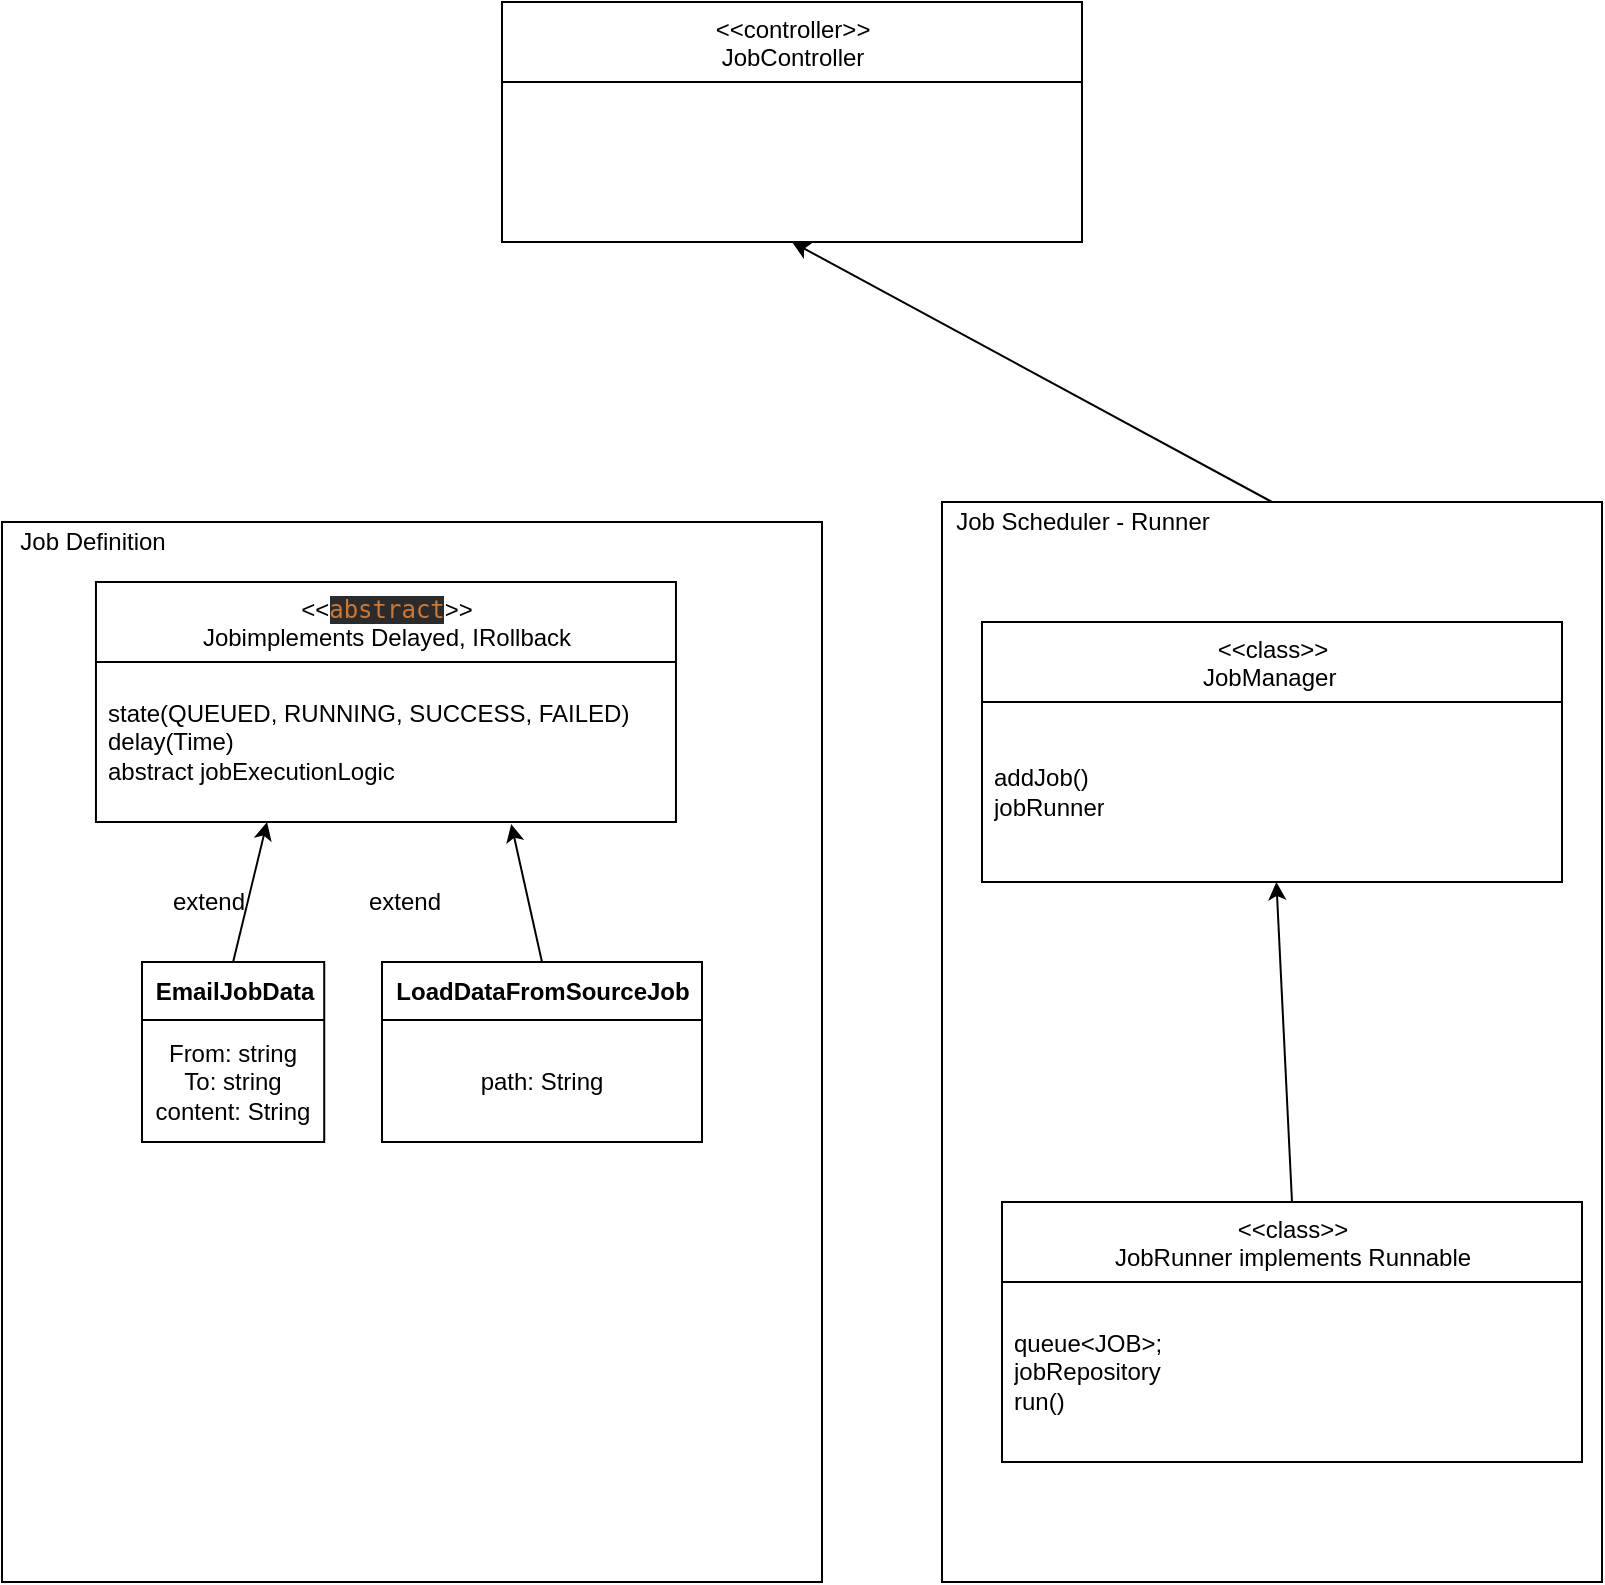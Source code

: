 <mxfile version="14.4.3" type="device"><diagram id="UOj0cGkOYq5GY7Awckxb" name="Pagina-1"><mxGraphModel dx="4575" dy="2895" grid="1" gridSize="10" guides="1" tooltips="1" connect="1" arrows="1" fold="1" page="1" pageScale="1" pageWidth="827" pageHeight="1169" math="0" shadow="0"><root><mxCell id="0"/><mxCell id="1" parent="0"/><mxCell id="cyubxlo0ine-7eud0OsQ-12" value="" style="group" parent="1" vertex="1" connectable="0"><mxGeometry x="-130" y="10" width="410" height="530" as="geometry"/></mxCell><mxCell id="cyubxlo0ine-7eud0OsQ-11" value="" style="rounded=0;whiteSpace=wrap;html=1;" parent="cyubxlo0ine-7eud0OsQ-12" vertex="1"><mxGeometry width="410" height="530" as="geometry"/></mxCell><mxCell id="yZFpdgCRZ4Ay8cTjf64I-10" value="EmailJobData" style="swimlane;fontStyle=1;align=center;verticalAlign=middle;childLayout=stackLayout;horizontal=1;startSize=29;horizontalStack=0;resizeParent=1;resizeParentMax=0;resizeLast=0;collapsible=0;marginBottom=0;html=1;" parent="cyubxlo0ine-7eud0OsQ-12" vertex="1"><mxGeometry x="70.002" y="220" width="91.111" height="90" as="geometry"/></mxCell><mxCell id="yZFpdgCRZ4Ay8cTjf64I-11" value="From: string&lt;br&gt;To: string&lt;br&gt;content: String" style="text;html=1;strokeColor=none;fillColor=none;align=center;verticalAlign=middle;spacingLeft=4;spacingRight=4;overflow=hidden;rotatable=0;points=[[0,0.5],[1,0.5]];portConstraint=eastwest;" parent="yZFpdgCRZ4Ay8cTjf64I-10" vertex="1"><mxGeometry y="29" width="91.111" height="61" as="geometry"/></mxCell><mxCell id="yZFpdgCRZ4Ay8cTjf64I-14" value="&amp;lt;&amp;lt;&lt;span style=&quot;color: rgb(204 , 120 , 50) ; background-color: rgb(43 , 43 , 43) ; font-family: &amp;#34;jetbrains mono&amp;#34; , monospace&quot;&gt;abstract&lt;/span&gt;&lt;span&gt;&amp;gt;&amp;gt;&lt;/span&gt;&lt;br&gt;Jobimplements Delayed, IRollback" style="swimlane;fontStyle=0;align=center;verticalAlign=top;childLayout=stackLayout;horizontal=1;startSize=40;horizontalStack=0;resizeParent=1;resizeParentMax=0;resizeLast=0;collapsible=0;marginBottom=0;html=1;" parent="cyubxlo0ine-7eud0OsQ-12" vertex="1"><mxGeometry x="46.982" y="30" width="290" height="120" as="geometry"/></mxCell><mxCell id="yZFpdgCRZ4Ay8cTjf64I-15" value="state(QUEUED, RUNNING, SUCCESS, FAILED)&lt;br&gt;delay(Time)&lt;br&gt;abstract jobExecutionLogic" style="text;html=1;strokeColor=none;fillColor=none;align=left;verticalAlign=middle;spacingLeft=4;spacingRight=4;overflow=hidden;rotatable=0;points=[[0,0.5],[1,0.5]];portConstraint=eastwest;" parent="yZFpdgCRZ4Ay8cTjf64I-14" vertex="1"><mxGeometry y="40" width="290" height="80" as="geometry"/></mxCell><mxCell id="cyubxlo0ine-7eud0OsQ-10" value="" style="group" parent="cyubxlo0ine-7eud0OsQ-12" vertex="1" connectable="0"><mxGeometry x="78.095" y="180" width="32.54" height="20" as="geometry"/></mxCell><mxCell id="cyubxlo0ine-7eud0OsQ-9" value="extend" style="text;html=1;align=center;verticalAlign=middle;resizable=0;points=[];autosize=1;" parent="cyubxlo0ine-7eud0OsQ-10" vertex="1"><mxGeometry width="50" height="20" as="geometry"/></mxCell><mxCell id="yZFpdgCRZ4Ay8cTjf64I-31" value="" style="endArrow=classic;html=1;exitX=0.5;exitY=0;exitDx=0;exitDy=0;entryX=0.295;entryY=1;entryDx=0;entryDy=0;entryPerimeter=0;" parent="cyubxlo0ine-7eud0OsQ-12" source="yZFpdgCRZ4Ay8cTjf64I-10" target="yZFpdgCRZ4Ay8cTjf64I-15" edge="1"><mxGeometry width="50" height="50" relative="1" as="geometry"><mxPoint x="214.762" y="380" as="sourcePoint"/><mxPoint x="214.397" y="192.97" as="targetPoint"/><Array as="points"/></mxGeometry></mxCell><mxCell id="W18aDL93Sdx1WgsUY7q0-1" value="LoadDataFromSourceJob" style="swimlane;fontStyle=1;align=center;verticalAlign=middle;childLayout=stackLayout;horizontal=1;startSize=29;horizontalStack=0;resizeParent=1;resizeParentMax=0;resizeLast=0;collapsible=0;marginBottom=0;html=1;" vertex="1" parent="cyubxlo0ine-7eud0OsQ-12"><mxGeometry x="190" y="220" width="160" height="90" as="geometry"/></mxCell><mxCell id="W18aDL93Sdx1WgsUY7q0-2" value="path: String" style="text;html=1;strokeColor=none;fillColor=none;align=center;verticalAlign=middle;spacingLeft=4;spacingRight=4;overflow=hidden;rotatable=0;points=[[0,0.5],[1,0.5]];portConstraint=eastwest;" vertex="1" parent="W18aDL93Sdx1WgsUY7q0-1"><mxGeometry y="29" width="160" height="61" as="geometry"/></mxCell><mxCell id="W18aDL93Sdx1WgsUY7q0-3" value="" style="endArrow=classic;html=1;exitX=0.5;exitY=0;exitDx=0;exitDy=0;entryX=0.716;entryY=1.013;entryDx=0;entryDy=0;entryPerimeter=0;" edge="1" parent="cyubxlo0ine-7eud0OsQ-12" source="W18aDL93Sdx1WgsUY7q0-1" target="yZFpdgCRZ4Ay8cTjf64I-15"><mxGeometry width="50" height="50" relative="1" as="geometry"><mxPoint x="78.095" y="230" as="sourcePoint"/><mxPoint x="86.295" y="170" as="targetPoint"/><Array as="points"/></mxGeometry></mxCell><mxCell id="W18aDL93Sdx1WgsUY7q0-4" value="" style="group" vertex="1" connectable="0" parent="cyubxlo0ine-7eud0OsQ-12"><mxGeometry x="175.714" y="180" width="32.54" height="20" as="geometry"/></mxCell><mxCell id="W18aDL93Sdx1WgsUY7q0-5" value="extend" style="text;html=1;align=center;verticalAlign=middle;resizable=0;points=[];autosize=1;" vertex="1" parent="W18aDL93Sdx1WgsUY7q0-4"><mxGeometry width="50" height="20" as="geometry"/></mxCell><mxCell id="W18aDL93Sdx1WgsUY7q0-8" value="Job Definition" style="text;html=1;align=center;verticalAlign=middle;resizable=0;points=[];autosize=1;" vertex="1" parent="cyubxlo0ine-7eud0OsQ-12"><mxGeometry width="90" height="20" as="geometry"/></mxCell><mxCell id="W18aDL93Sdx1WgsUY7q0-10" value="&lt;span&gt;&amp;lt;&amp;lt;controller&amp;gt;&amp;gt;&lt;/span&gt;&lt;br&gt;JobController" style="swimlane;fontStyle=0;align=center;verticalAlign=top;childLayout=stackLayout;horizontal=1;startSize=40;horizontalStack=0;resizeParent=1;resizeParentMax=0;resizeLast=0;collapsible=0;marginBottom=0;html=1;" vertex="1" parent="1"><mxGeometry x="120.002" y="-250" width="290" height="120" as="geometry"/></mxCell><mxCell id="W18aDL93Sdx1WgsUY7q0-12" value="" style="endArrow=classic;html=1;exitX=0.5;exitY=0;exitDx=0;exitDy=0;entryX=0.5;entryY=1;entryDx=0;entryDy=0;" edge="1" parent="1" source="cyubxlo0ine-7eud0OsQ-2" target="W18aDL93Sdx1WgsUY7q0-10"><mxGeometry width="50" height="50" relative="1" as="geometry"><mxPoint x="687.8" y="20" as="sourcePoint"/><mxPoint x="679.995" y="-140" as="targetPoint"/></mxGeometry></mxCell><mxCell id="W18aDL93Sdx1WgsUY7q0-13" value="" style="group" vertex="1" connectable="0" parent="1"><mxGeometry x="340" width="330" height="540" as="geometry"/></mxCell><mxCell id="cyubxlo0ine-7eud0OsQ-2" value="" style="rounded=0;whiteSpace=wrap;html=1;" parent="W18aDL93Sdx1WgsUY7q0-13" vertex="1"><mxGeometry width="330" height="540" as="geometry"/></mxCell><mxCell id="yZFpdgCRZ4Ay8cTjf64I-2" value="&amp;lt;&amp;lt;class&amp;gt;&amp;gt;&lt;br&gt;JobRunner implements Runnable" style="swimlane;fontStyle=0;align=center;verticalAlign=top;childLayout=stackLayout;horizontal=1;startSize=40;horizontalStack=0;resizeParent=1;resizeParentMax=0;resizeLast=0;collapsible=0;marginBottom=0;html=1;" parent="W18aDL93Sdx1WgsUY7q0-13" vertex="1"><mxGeometry x="30" y="350" width="290" height="130" as="geometry"/></mxCell><mxCell id="yZFpdgCRZ4Ay8cTjf64I-3" value="queue&amp;lt;JOB&amp;gt;;&lt;br&gt;jobRepository&lt;br&gt;run()" style="text;html=1;strokeColor=none;fillColor=none;align=left;verticalAlign=middle;spacingLeft=4;spacingRight=4;overflow=hidden;rotatable=0;points=[[0,0.5],[1,0.5]];portConstraint=eastwest;" parent="yZFpdgCRZ4Ay8cTjf64I-2" vertex="1"><mxGeometry y="40" width="290" height="90" as="geometry"/></mxCell><mxCell id="yZFpdgCRZ4Ay8cTjf64I-38" value="" style="endArrow=classic;html=1;exitX=0.5;exitY=0;exitDx=0;exitDy=0;" parent="W18aDL93Sdx1WgsUY7q0-13" source="yZFpdgCRZ4Ay8cTjf64I-2" target="W18aDL93Sdx1WgsUY7q0-7" edge="1"><mxGeometry width="50" height="50" relative="1" as="geometry"><mxPoint x="365" y="412.5" as="sourcePoint"/><mxPoint x="384.48" y="182.52" as="targetPoint"/></mxGeometry></mxCell><mxCell id="W18aDL93Sdx1WgsUY7q0-6" value="&amp;lt;&amp;lt;class&amp;gt;&amp;gt;&lt;br&gt;JobManager&amp;nbsp;" style="swimlane;fontStyle=0;align=center;verticalAlign=top;childLayout=stackLayout;horizontal=1;startSize=40;horizontalStack=0;resizeParent=1;resizeParentMax=0;resizeLast=0;collapsible=0;marginBottom=0;html=1;" vertex="1" parent="W18aDL93Sdx1WgsUY7q0-13"><mxGeometry x="20" y="60" width="290" height="130" as="geometry"/></mxCell><mxCell id="W18aDL93Sdx1WgsUY7q0-7" value="addJob()&lt;br&gt;jobRunner" style="text;html=1;strokeColor=none;fillColor=none;align=left;verticalAlign=middle;spacingLeft=4;spacingRight=4;overflow=hidden;rotatable=0;points=[[0,0.5],[1,0.5]];portConstraint=eastwest;" vertex="1" parent="W18aDL93Sdx1WgsUY7q0-6"><mxGeometry y="40" width="290" height="90" as="geometry"/></mxCell><mxCell id="W18aDL93Sdx1WgsUY7q0-9" value="Job Scheduler - Runner" style="text;html=1;align=center;verticalAlign=middle;resizable=0;points=[];autosize=1;" vertex="1" parent="W18aDL93Sdx1WgsUY7q0-13"><mxGeometry width="140" height="20" as="geometry"/></mxCell></root></mxGraphModel></diagram></mxfile>